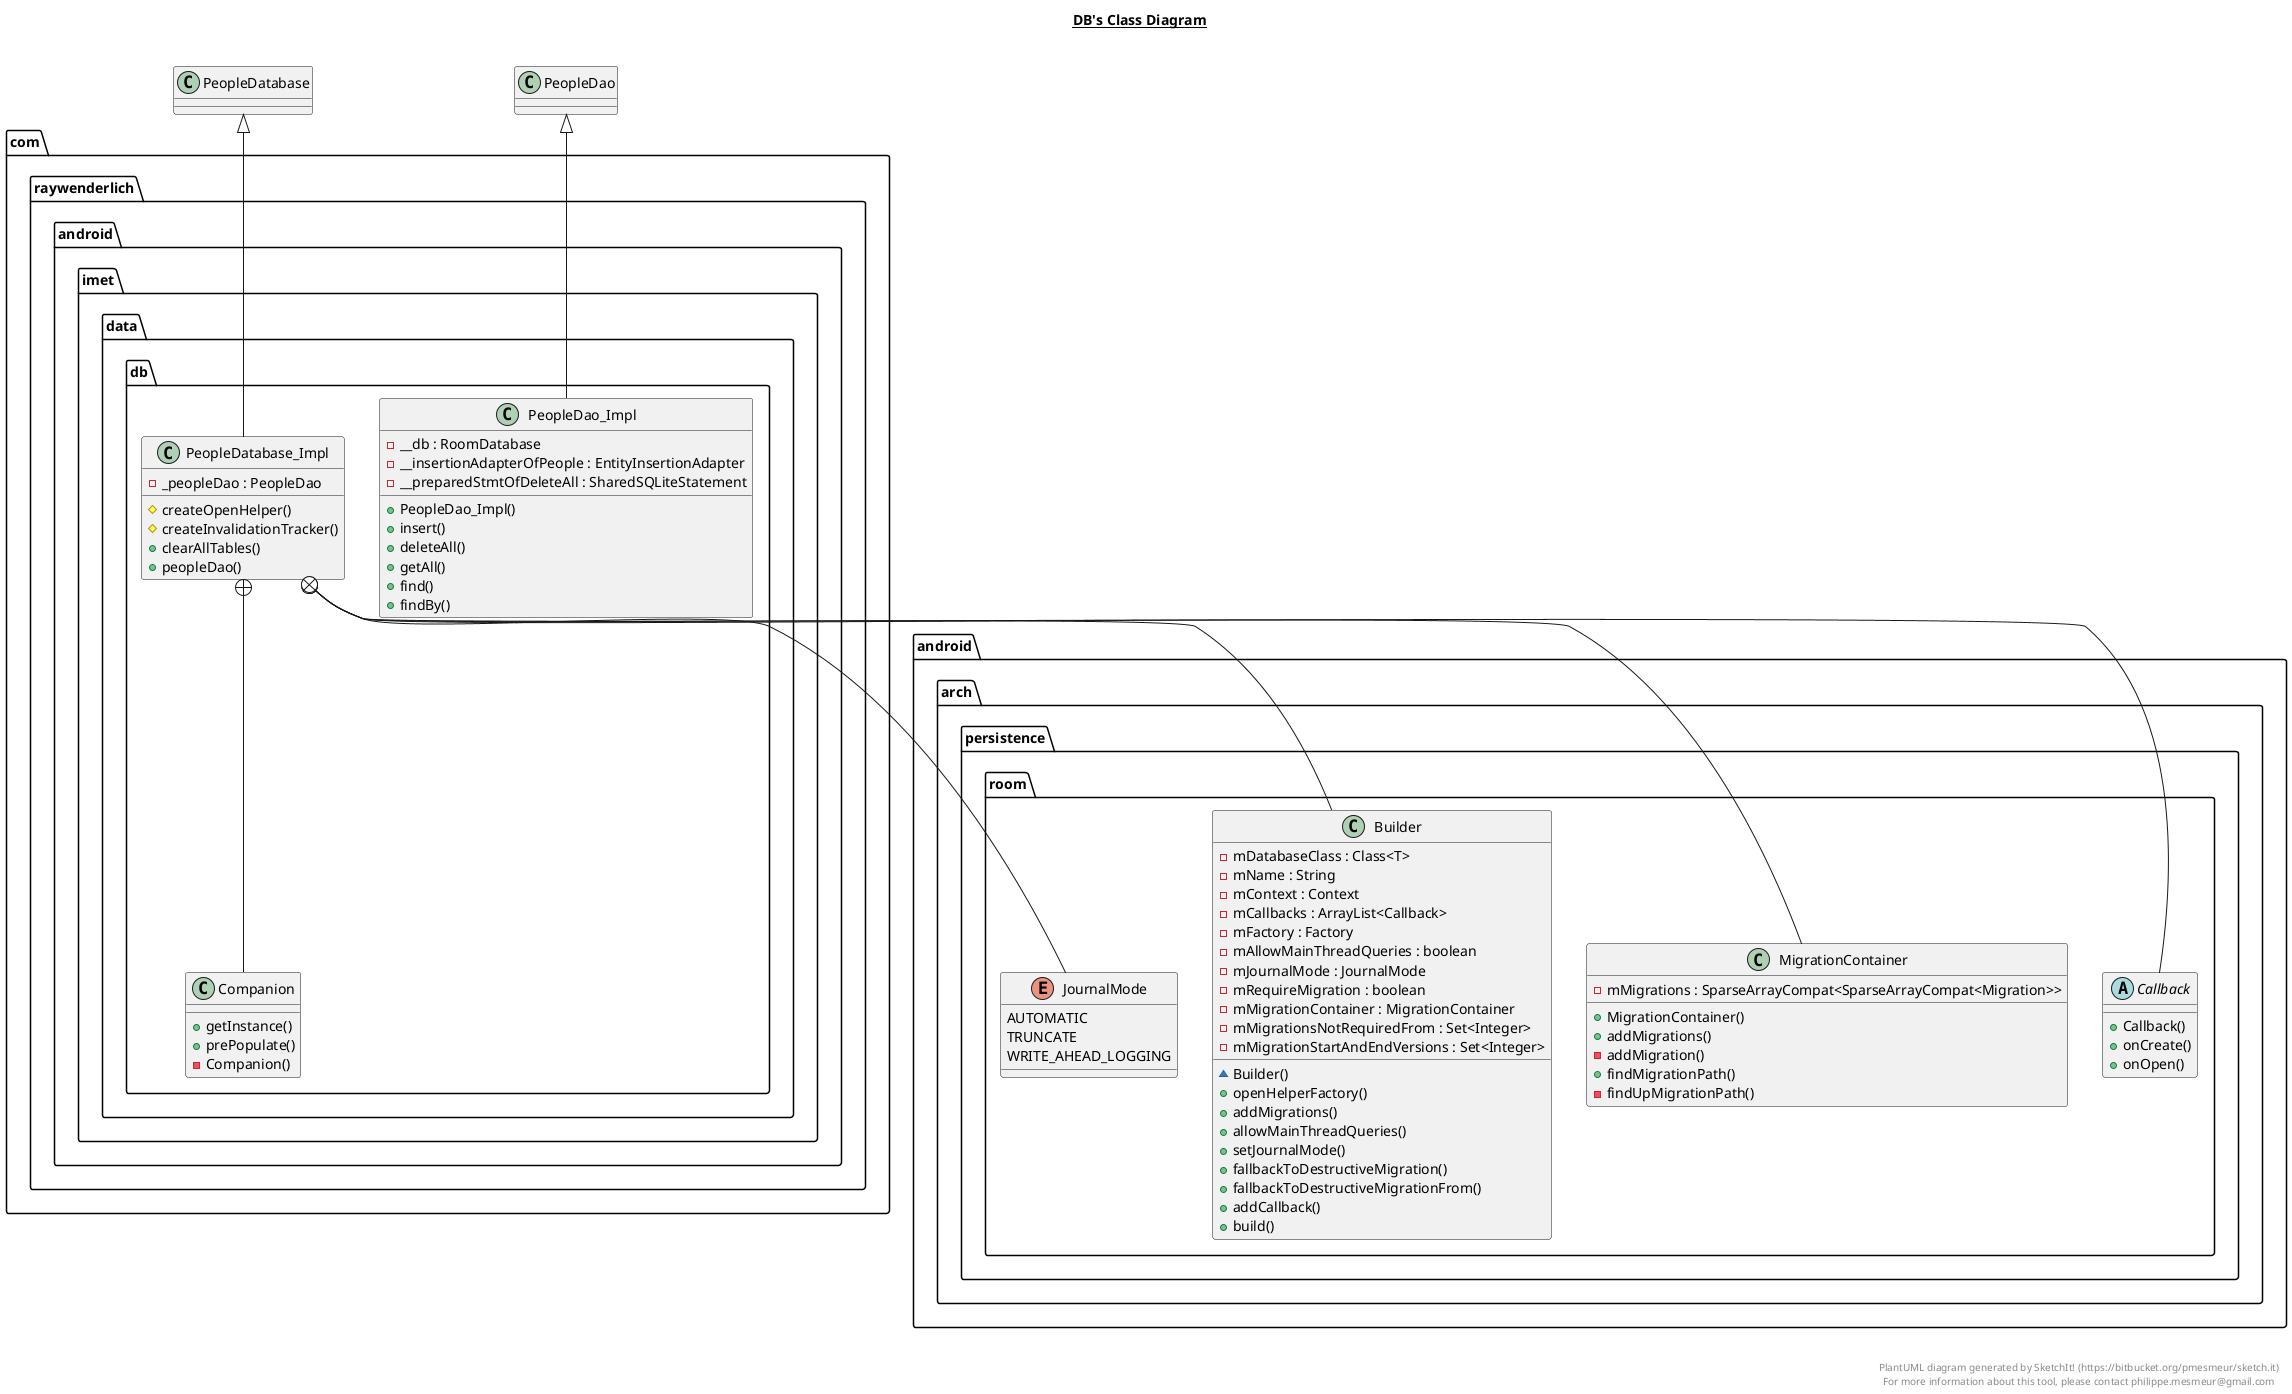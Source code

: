 @startuml

title __DB's Class Diagram__\n

  package com.raywenderlich.android.imet {
    package com.raywenderlich.android.imet.data.db {
      class PeopleDao_Impl {
          - __db : RoomDatabase
          - __insertionAdapterOfPeople : EntityInsertionAdapter
          - __preparedStmtOfDeleteAll : SharedSQLiteStatement
          + PeopleDao_Impl()
          + insert()
          + deleteAll()
          + getAll()
          + find()
          + findBy()
      }
    }
  }
  

  package com.raywenderlich.android.imet {
    package com.raywenderlich.android.imet.data.db {
      class PeopleDatabase_Impl {
          - _peopleDao : PeopleDao
          # createOpenHelper()
          # createInvalidationTracker()
          + clearAllTables()
          + peopleDao()
      }
    }
  }
  

  package com.raywenderlich.android.imet {
    package com.raywenderlich.android.imet.data.db {
      class Companion {
          + getInstance()
          + prePopulate()
          - Companion()
      }
    }
  }
  

  package android.arch.persistence.room {
    abstract class Callback {
        + Callback()
        + onCreate()
        + onOpen()
    }
  }
  

  package android.arch.persistence.room {
    class MigrationContainer {
        - mMigrations : SparseArrayCompat<SparseArrayCompat<Migration>>
        + MigrationContainer()
        + addMigrations()
        - addMigration()
        + findMigrationPath()
        - findUpMigrationPath()
    }
  }
  

  package android.arch.persistence.room {
    class Builder {
        - mDatabaseClass : Class<T>
        - mName : String
        - mContext : Context
        - mCallbacks : ArrayList<Callback>
        - mFactory : Factory
        - mAllowMainThreadQueries : boolean
        - mJournalMode : JournalMode
        - mRequireMigration : boolean
        - mMigrationContainer : MigrationContainer
        - mMigrationsNotRequiredFrom : Set<Integer>
        - mMigrationStartAndEndVersions : Set<Integer>
        ~ Builder()
        + openHelperFactory()
        + addMigrations()
        + allowMainThreadQueries()
        + setJournalMode()
        + fallbackToDestructiveMigration()
        + fallbackToDestructiveMigrationFrom()
        + addCallback()
        + build()
    }
  }
  

  package android.arch.persistence.room {
    enum JournalMode {
      AUTOMATIC
      TRUNCATE
      WRITE_AHEAD_LOGGING
    }
  }
  

  PeopleDao_Impl -up-|> PeopleDao
  PeopleDatabase_Impl -up-|> PeopleDatabase
  PeopleDatabase_Impl +-down- Companion
  PeopleDatabase_Impl +-down- Callback
  PeopleDatabase_Impl +-down- MigrationContainer
  PeopleDatabase_Impl +-down- Builder
  PeopleDatabase_Impl +-down- JournalMode


right footer


PlantUML diagram generated by SketchIt! (https://bitbucket.org/pmesmeur/sketch.it)
For more information about this tool, please contact philippe.mesmeur@gmail.com
endfooter

@enduml
